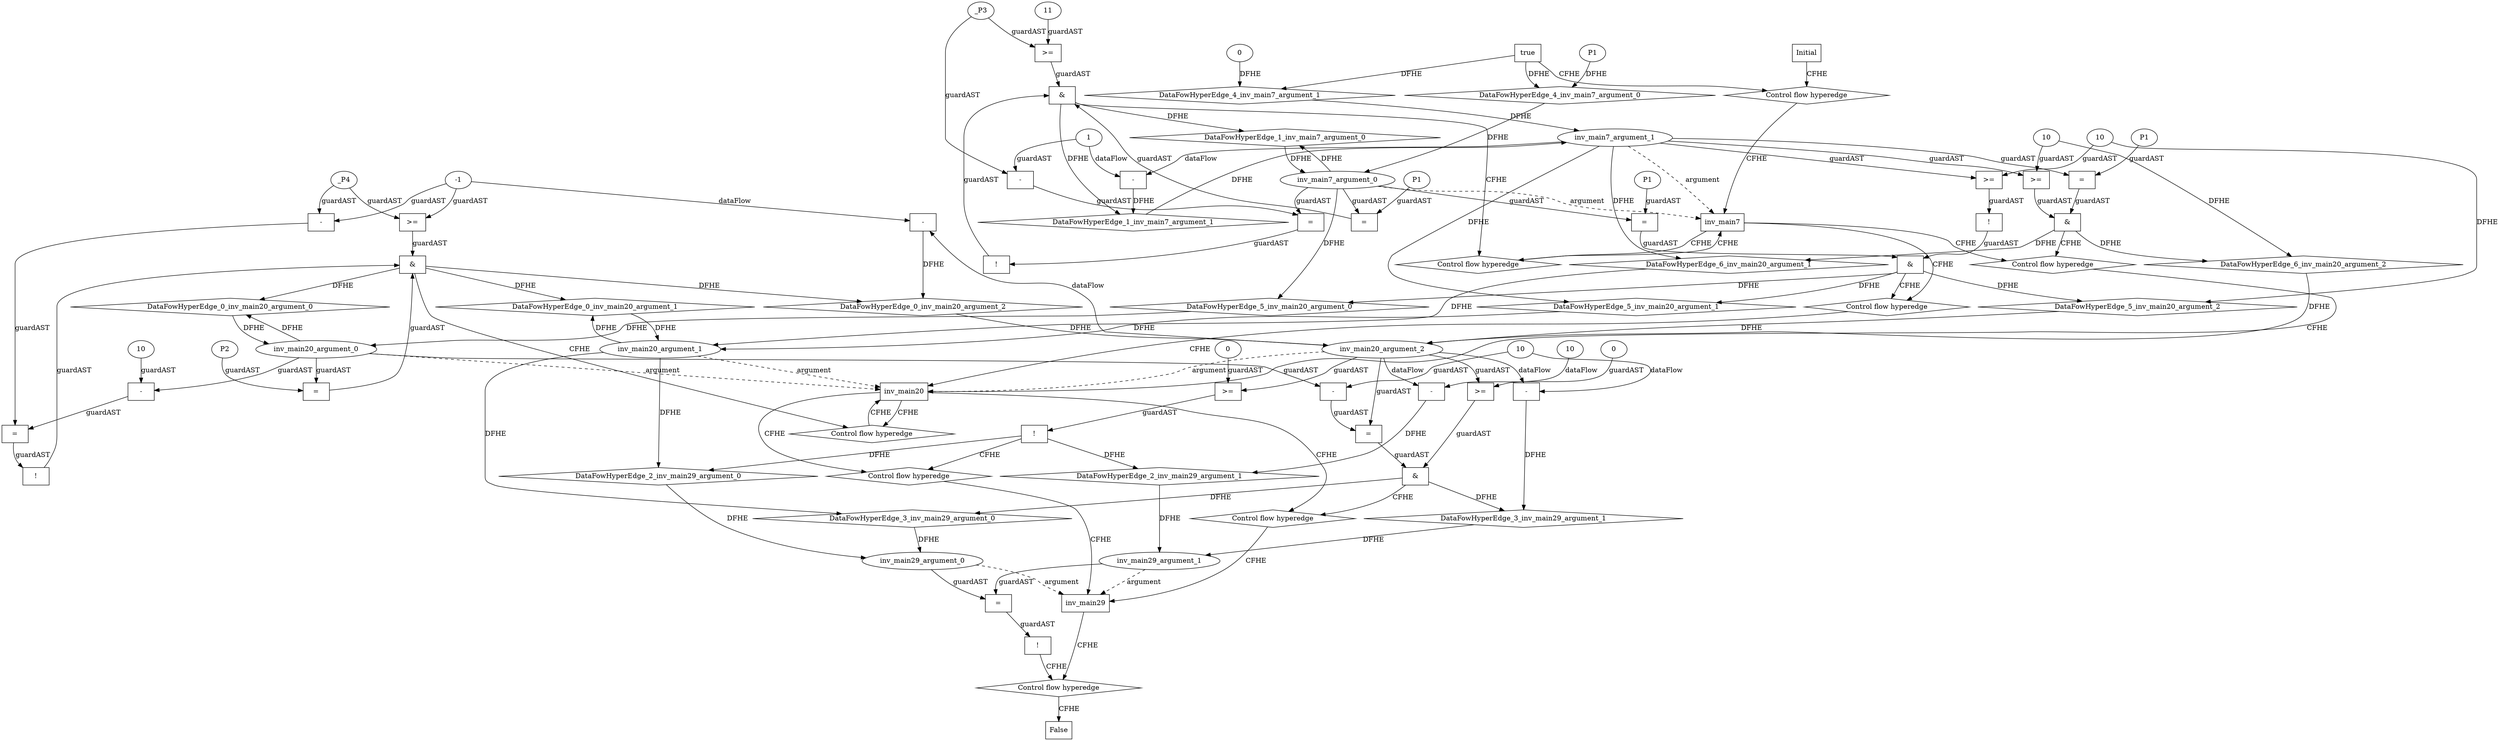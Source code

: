// Horn Graph
digraph {
	"xxxinv_main20___inv_main20_0xxxdataFlow_0_node_0" [label="-"  nodeName="xxxinv_main20___inv_main20_0xxxdataFlow_0_node_0" class=Operator GNNNodeID=3 shape=rect]
	"xxxinv_main20___inv_main20_0xxxdataFlow_0_node_2" [label="-1"  nodeName="xxxinv_main20___inv_main20_0xxxdataFlow_0_node_2" class=IdealInt GNNNodeID=4]
		"inv_main20_argument_2" -> "xxxinv_main20___inv_main20_0xxxdataFlow_0_node_0" [ label="dataFlow"]
		"xxxinv_main20___inv_main20_0xxxdataFlow_0_node_2" -> "xxxinv_main20___inv_main20_0xxxdataFlow_0_node_0" [ label="dataFlow"]
	"xxxinv_main20___inv_main20_0xxxguard_0_node_0" [label="!"  nodeName="xxxinv_main20___inv_main20_0xxxguard_0_node_0" class=Operator GNNNodeID=5 shape=rect]
	"xxxinv_main20___inv_main20_0xxxguard_0_node_1" [label="="  nodeName="xxxinv_main20___inv_main20_0xxxguard_0_node_1" class=Operator GNNNodeID=6 shape=rect]
	"xxxinv_main20___inv_main20_0xxxguard_0_node_2" [label="-"  nodeName="xxxinv_main20___inv_main20_0xxxguard_0_node_2" class=Operator GNNNodeID=7 shape=rect]
	"xxxinv_main20___inv_main20_0xxxguard_0_node_3" [label="_P4"  nodeName="xxxinv_main20___inv_main20_0xxxguard_0_node_3" class=symbolicConstant GNNNodeID=8]
	"xxxinv_main20___inv_main20_0xxxguard_0_node_5" [label="-"  nodeName="xxxinv_main20___inv_main20_0xxxguard_0_node_5" class=Operator GNNNodeID=9 shape=rect]
	"xxxinv_main20___inv_main20_0xxxguard_0_node_6" [label="10"  nodeName="xxxinv_main20___inv_main20_0xxxguard_0_node_6" class=IdealInt GNNNodeID=10]
		"xxxinv_main20___inv_main20_0xxxguard_0_node_1" -> "xxxinv_main20___inv_main20_0xxxguard_0_node_0" [ label="guardAST"]
		"xxxinv_main20___inv_main20_0xxxguard_0_node_2" -> "xxxinv_main20___inv_main20_0xxxguard_0_node_1" [ label="guardAST"]
		"xxxinv_main20___inv_main20_0xxxguard_0_node_5" -> "xxxinv_main20___inv_main20_0xxxguard_0_node_1" [ label="guardAST"]
		"xxxinv_main20___inv_main20_0xxxguard_0_node_3" -> "xxxinv_main20___inv_main20_0xxxguard_0_node_2" [ label="guardAST"]
		"xxxinv_main20___inv_main20_0xxxdataFlow_0_node_2" -> "xxxinv_main20___inv_main20_0xxxguard_0_node_2" [ label="guardAST"]
		"xxxinv_main20___inv_main20_0xxxguard_0_node_6" -> "xxxinv_main20___inv_main20_0xxxguard_0_node_5" [ label="guardAST"]
		"inv_main20_argument_0" -> "xxxinv_main20___inv_main20_0xxxguard_0_node_5" [ label="guardAST"]
	"xxxinv_main20___inv_main20_0xxxguard1_node_0" [label=">="  nodeName="xxxinv_main20___inv_main20_0xxxguard1_node_0" class=Operator GNNNodeID=11 shape=rect]
		"xxxinv_main20___inv_main20_0xxxguard_0_node_3" -> "xxxinv_main20___inv_main20_0xxxguard1_node_0" [ label="guardAST"]
		"xxxinv_main20___inv_main20_0xxxdataFlow_0_node_2" -> "xxxinv_main20___inv_main20_0xxxguard1_node_0" [ label="guardAST"]
	"xxxinv_main20___inv_main20_0xxxguard2_node_0" [label="="  nodeName="xxxinv_main20___inv_main20_0xxxguard2_node_0" class=Operator GNNNodeID=12 shape=rect]
	"xxxinv_main20___inv_main20_0xxxguard2_node_1" [label="P2"  nodeName="xxxinv_main20___inv_main20_0xxxguard2_node_1" class=symbolicConstant GNNNodeID=13]
		"xxxinv_main20___inv_main20_0xxxguard2_node_1" -> "xxxinv_main20___inv_main20_0xxxguard2_node_0" [ label="guardAST"]
		"inv_main20_argument_0" -> "xxxinv_main20___inv_main20_0xxxguard2_node_0" [ label="guardAST"]
	"xxxinv_main7___inv_main7_1xxxdataFlow_0_node_0" [label="-"  nodeName="xxxinv_main7___inv_main7_1xxxdataFlow_0_node_0" class=Operator GNNNodeID=16 shape=rect]
	"xxxinv_main7___inv_main7_1xxxdataFlow_0_node_2" [label="1"  nodeName="xxxinv_main7___inv_main7_1xxxdataFlow_0_node_2" class=IdealInt GNNNodeID=17]
		"inv_main7_argument_1" -> "xxxinv_main7___inv_main7_1xxxdataFlow_0_node_0" [ label="dataFlow"]
		"xxxinv_main7___inv_main7_1xxxdataFlow_0_node_2" -> "xxxinv_main7___inv_main7_1xxxdataFlow_0_node_0" [ label="dataFlow"]
	"xxxinv_main7___inv_main7_1xxxguard_0_node_0" [label=">="  nodeName="xxxinv_main7___inv_main7_1xxxguard_0_node_0" class=Operator GNNNodeID=18 shape=rect]
	"xxxinv_main7___inv_main7_1xxxguard_0_node_1" [label="11"  nodeName="xxxinv_main7___inv_main7_1xxxguard_0_node_1" class=IdealInt GNNNodeID=19]
	"xxxinv_main7___inv_main7_1xxxguard_0_node_2" [label="_P3"  nodeName="xxxinv_main7___inv_main7_1xxxguard_0_node_2" class=symbolicConstant GNNNodeID=20]
		"xxxinv_main7___inv_main7_1xxxguard_0_node_1" -> "xxxinv_main7___inv_main7_1xxxguard_0_node_0" [ label="guardAST"]
		"xxxinv_main7___inv_main7_1xxxguard_0_node_2" -> "xxxinv_main7___inv_main7_1xxxguard_0_node_0" [ label="guardAST"]
	"xxxinv_main7___inv_main7_1xxxguard1_node_0" [label="!"  nodeName="xxxinv_main7___inv_main7_1xxxguard1_node_0" class=Operator GNNNodeID=21 shape=rect]
	"xxxinv_main7___inv_main7_1xxxguard1_node_1" [label="="  nodeName="xxxinv_main7___inv_main7_1xxxguard1_node_1" class=Operator GNNNodeID=22 shape=rect]
	"xxxinv_main7___inv_main7_1xxxguard1_node_2" [label="-"  nodeName="xxxinv_main7___inv_main7_1xxxguard1_node_2" class=Operator GNNNodeID=23 shape=rect]
		"xxxinv_main7___inv_main7_1xxxguard1_node_1" -> "xxxinv_main7___inv_main7_1xxxguard1_node_0" [ label="guardAST"]
		"xxxinv_main7___inv_main7_1xxxguard1_node_2" -> "xxxinv_main7___inv_main7_1xxxguard1_node_1" [ label="guardAST"]
		"inv_main7_argument_0" -> "xxxinv_main7___inv_main7_1xxxguard1_node_1" [ label="guardAST"]
		"xxxinv_main7___inv_main7_1xxxguard_0_node_2" -> "xxxinv_main7___inv_main7_1xxxguard1_node_2" [ label="guardAST"]
		"xxxinv_main7___inv_main7_1xxxdataFlow_0_node_2" -> "xxxinv_main7___inv_main7_1xxxguard1_node_2" [ label="guardAST"]
	"xxxinv_main7___inv_main7_1xxxguard2_node_0" [label="="  nodeName="xxxinv_main7___inv_main7_1xxxguard2_node_0" class=Operator GNNNodeID=24 shape=rect]
	"xxxinv_main7___inv_main7_1xxxguard2_node_1" [label="P1"  nodeName="xxxinv_main7___inv_main7_1xxxguard2_node_1" class=symbolicConstant GNNNodeID=25]
		"xxxinv_main7___inv_main7_1xxxguard2_node_1" -> "xxxinv_main7___inv_main7_1xxxguard2_node_0" [ label="guardAST"]
		"inv_main7_argument_0" -> "xxxinv_main7___inv_main7_1xxxguard2_node_0" [ label="guardAST"]
	"xxxinv_main29___inv_main20_2xxxdataFlow_0_node_0" [label="-"  nodeName="xxxinv_main29___inv_main20_2xxxdataFlow_0_node_0" class=Operator GNNNodeID=28 shape=rect]
	"xxxinv_main29___inv_main20_2xxxdataFlow_0_node_1" [label="10"  nodeName="xxxinv_main29___inv_main20_2xxxdataFlow_0_node_1" class=IdealInt GNNNodeID=29]
		"xxxinv_main29___inv_main20_2xxxdataFlow_0_node_1" -> "xxxinv_main29___inv_main20_2xxxdataFlow_0_node_0" [ label="dataFlow"]
		"inv_main20_argument_2" -> "xxxinv_main29___inv_main20_2xxxdataFlow_0_node_0" [ label="dataFlow"]
	"xxxinv_main29___inv_main20_2xxxguard_0_node_0" [label="!"  nodeName="xxxinv_main29___inv_main20_2xxxguard_0_node_0" class=Operator GNNNodeID=30 shape=rect]
	"xxxinv_main29___inv_main20_2xxxguard_0_node_1" [label=">="  nodeName="xxxinv_main29___inv_main20_2xxxguard_0_node_1" class=Operator GNNNodeID=31 shape=rect]
	"xxxinv_main29___inv_main20_2xxxguard_0_node_3" [label="0"  nodeName="xxxinv_main29___inv_main20_2xxxguard_0_node_3" class=IdealInt GNNNodeID=32]
		"xxxinv_main29___inv_main20_2xxxguard_0_node_1" -> "xxxinv_main29___inv_main20_2xxxguard_0_node_0" [ label="guardAST"]
		"inv_main20_argument_2" -> "xxxinv_main29___inv_main20_2xxxguard_0_node_1" [ label="guardAST"]
		"xxxinv_main29___inv_main20_2xxxguard_0_node_3" -> "xxxinv_main29___inv_main20_2xxxguard_0_node_1" [ label="guardAST"]
	"xxxinv_main29___inv_main20_3xxxdataFlow_0_node_0" [label="-"  nodeName="xxxinv_main29___inv_main20_3xxxdataFlow_0_node_0" class=Operator GNNNodeID=33 shape=rect]
	"xxxinv_main29___inv_main20_3xxxdataFlow_0_node_1" [label="10"  nodeName="xxxinv_main29___inv_main20_3xxxdataFlow_0_node_1" class=IdealInt GNNNodeID=34]
		"xxxinv_main29___inv_main20_3xxxdataFlow_0_node_1" -> "xxxinv_main29___inv_main20_3xxxdataFlow_0_node_0" [ label="dataFlow"]
		"inv_main20_argument_2" -> "xxxinv_main29___inv_main20_3xxxdataFlow_0_node_0" [ label="dataFlow"]
	"xxxinv_main29___inv_main20_3xxxguard_0_node_0" [label=">="  nodeName="xxxinv_main29___inv_main20_3xxxguard_0_node_0" class=Operator GNNNodeID=35 shape=rect]
	"xxxinv_main29___inv_main20_3xxxguard_0_node_2" [label="0"  nodeName="xxxinv_main29___inv_main20_3xxxguard_0_node_2" class=IdealInt GNNNodeID=36]
		"inv_main20_argument_2" -> "xxxinv_main29___inv_main20_3xxxguard_0_node_0" [ label="guardAST"]
		"xxxinv_main29___inv_main20_3xxxguard_0_node_2" -> "xxxinv_main29___inv_main20_3xxxguard_0_node_0" [ label="guardAST"]
	"xxxinv_main29___inv_main20_3xxxguard1_node_0" [label="="  nodeName="xxxinv_main29___inv_main20_3xxxguard1_node_0" class=Operator GNNNodeID=37 shape=rect]
	"xxxinv_main29___inv_main20_3xxxguard1_node_2" [label="-"  nodeName="xxxinv_main29___inv_main20_3xxxguard1_node_2" class=Operator GNNNodeID=38 shape=rect]
		"inv_main20_argument_2" -> "xxxinv_main29___inv_main20_3xxxguard1_node_0" [ label="guardAST"]
		"xxxinv_main29___inv_main20_3xxxguard1_node_2" -> "xxxinv_main29___inv_main20_3xxxguard1_node_0" [ label="guardAST"]
		"xxxinv_main29___inv_main20_3xxxdataFlow_0_node_1" -> "xxxinv_main29___inv_main20_3xxxguard1_node_2" [ label="guardAST"]
		"inv_main20_argument_0" -> "xxxinv_main29___inv_main20_3xxxguard1_node_2" [ label="guardAST"]
	"xxxinv_main7___Initial_4xxxdataFlow_0_node_0" [label="P1"  nodeName="xxxinv_main7___Initial_4xxxdataFlow_0_node_0" class=symbolicConstant GNNNodeID=39]
	"xxxinv_main7___Initial_4xxxdataFlow1_node_0" [label="0"  nodeName="xxxinv_main7___Initial_4xxxdataFlow1_node_0" class=IdealInt GNNNodeID=40]
	"xxxinv_main20___inv_main7_5xxxdataFlow_0_node_0" [label="10"  nodeName="xxxinv_main20___inv_main7_5xxxdataFlow_0_node_0" class=IdealInt GNNNodeID=41]
	"xxxinv_main20___inv_main7_5xxxguard_0_node_0" [label="!"  nodeName="xxxinv_main20___inv_main7_5xxxguard_0_node_0" class=Operator GNNNodeID=42 shape=rect]
	"xxxinv_main20___inv_main7_5xxxguard_0_node_1" [label=">="  nodeName="xxxinv_main20___inv_main7_5xxxguard_0_node_1" class=Operator GNNNodeID=43 shape=rect]
		"xxxinv_main20___inv_main7_5xxxguard_0_node_1" -> "xxxinv_main20___inv_main7_5xxxguard_0_node_0" [ label="guardAST"]
		"xxxinv_main20___inv_main7_5xxxdataFlow_0_node_0" -> "xxxinv_main20___inv_main7_5xxxguard_0_node_1" [ label="guardAST"]
		"inv_main7_argument_1" -> "xxxinv_main20___inv_main7_5xxxguard_0_node_1" [ label="guardAST"]
	"xxxinv_main20___inv_main7_5xxxguard1_node_0" [label="="  nodeName="xxxinv_main20___inv_main7_5xxxguard1_node_0" class=Operator GNNNodeID=44 shape=rect]
	"xxxinv_main20___inv_main7_5xxxguard1_node_1" [label="P1"  nodeName="xxxinv_main20___inv_main7_5xxxguard1_node_1" class=symbolicConstant GNNNodeID=45]
		"xxxinv_main20___inv_main7_5xxxguard1_node_1" -> "xxxinv_main20___inv_main7_5xxxguard1_node_0" [ label="guardAST"]
		"inv_main7_argument_0" -> "xxxinv_main20___inv_main7_5xxxguard1_node_0" [ label="guardAST"]
	"xxxinv_main20___inv_main7_6xxxdataFlow1_node_0" [label="10"  nodeName="xxxinv_main20___inv_main7_6xxxdataFlow1_node_0" class=IdealInt GNNNodeID=46]
	"xxxinv_main20___inv_main7_6xxxguard_0_node_0" [label=">="  nodeName="xxxinv_main20___inv_main7_6xxxguard_0_node_0" class=Operator GNNNodeID=47 shape=rect]
		"xxxinv_main20___inv_main7_6xxxdataFlow1_node_0" -> "xxxinv_main20___inv_main7_6xxxguard_0_node_0" [ label="guardAST"]
		"inv_main7_argument_1" -> "xxxinv_main20___inv_main7_6xxxguard_0_node_0" [ label="guardAST"]
	"xxxinv_main20___inv_main7_6xxxguard1_node_0" [label="="  nodeName="xxxinv_main20___inv_main7_6xxxguard1_node_0" class=Operator GNNNodeID=48 shape=rect]
	"xxxinv_main20___inv_main7_6xxxguard1_node_1" [label="P1"  nodeName="xxxinv_main20___inv_main7_6xxxguard1_node_1" class=symbolicConstant GNNNodeID=49]
		"xxxinv_main20___inv_main7_6xxxguard1_node_1" -> "xxxinv_main20___inv_main7_6xxxguard1_node_0" [ label="guardAST"]
		"inv_main7_argument_1" -> "xxxinv_main20___inv_main7_6xxxguard1_node_0" [ label="guardAST"]
	"xxxFALSE___inv_main29_7xxxguard_0_node_0" [label="!"  nodeName="xxxFALSE___inv_main29_7xxxguard_0_node_0" class=Operator GNNNodeID=50 shape=rect]
	"xxxFALSE___inv_main29_7xxxguard_0_node_1" [label="="  nodeName="xxxFALSE___inv_main29_7xxxguard_0_node_1" class=Operator GNNNodeID=51 shape=rect]
		"xxxFALSE___inv_main29_7xxxguard_0_node_1" -> "xxxFALSE___inv_main29_7xxxguard_0_node_0" [ label="guardAST"]
		"inv_main29_argument_0" -> "xxxFALSE___inv_main29_7xxxguard_0_node_1" [ label="guardAST"]
		"inv_main29_argument_1" -> "xxxFALSE___inv_main29_7xxxguard_0_node_1" [ label="guardAST"]
	"inv_main20" [label="inv_main20"  nodeName="inv_main20" class=CONTROL GNNNodeID=52 shape="rect"]
	"inv_main29" [label="inv_main29"  nodeName="inv_main29" class=CONTROL GNNNodeID=53 shape="rect"]
	"inv_main7" [label="inv_main7"  nodeName="inv_main7" class=CONTROL GNNNodeID=54 shape="rect"]
	"FALSE" [label="False"  nodeName=False class=CONTROL GNNNodeID=55 shape="rect"]
	"Initial" [label="Initial"  nodeName=Initial class=CONTROL GNNNodeID=56 shape="rect"]
	"ControlFowHyperEdge_0" [label="Control flow hyperedge"  hyperEdgeNodeID=0 nodeName=ControlFowHyperEdge_0 class=controlFlowHyperEdge shape="diamond"]
		"inv_main20" -> ControlFowHyperEdge_0 [ label="CFHE"]
		"ControlFowHyperEdge_0" -> "inv_main20" [ label="CFHE"]
	"ControlFowHyperEdge_1" [label="Control flow hyperedge"  hyperEdgeNodeID=1 nodeName=ControlFowHyperEdge_1 class=controlFlowHyperEdge shape="diamond"]
		"inv_main7" -> ControlFowHyperEdge_1 [ label="CFHE"]
		"ControlFowHyperEdge_1" -> "inv_main7" [ label="CFHE"]
	"ControlFowHyperEdge_2" [label="Control flow hyperedge"  hyperEdgeNodeID=2 nodeName=ControlFowHyperEdge_2 class=controlFlowHyperEdge shape="diamond"]
		"inv_main20" -> ControlFowHyperEdge_2 [ label="CFHE"]
		"ControlFowHyperEdge_2" -> "inv_main29" [ label="CFHE"]
	"ControlFowHyperEdge_3" [label="Control flow hyperedge"  hyperEdgeNodeID=3 nodeName=ControlFowHyperEdge_3 class=controlFlowHyperEdge shape="diamond"]
		"inv_main20" -> ControlFowHyperEdge_3 [ label="CFHE"]
		"ControlFowHyperEdge_3" -> "inv_main29" [ label="CFHE"]
	"ControlFowHyperEdge_4" [label="Control flow hyperedge"  hyperEdgeNodeID=4 nodeName=ControlFowHyperEdge_4 class=controlFlowHyperEdge shape="diamond"]
		"Initial" -> ControlFowHyperEdge_4 [ label="CFHE"]
		"ControlFowHyperEdge_4" -> "inv_main7" [ label="CFHE"]
	"ControlFowHyperEdge_5" [label="Control flow hyperedge"  hyperEdgeNodeID=5 nodeName=ControlFowHyperEdge_5 class=controlFlowHyperEdge shape="diamond"]
		"inv_main7" -> ControlFowHyperEdge_5 [ label="CFHE"]
		"ControlFowHyperEdge_5" -> "inv_main20" [ label="CFHE"]
	"ControlFowHyperEdge_6" [label="Control flow hyperedge"  hyperEdgeNodeID=6 nodeName=ControlFowHyperEdge_6 class=controlFlowHyperEdge shape="diamond"]
		"inv_main7" -> ControlFowHyperEdge_6 [ label="CFHE"]
		"ControlFowHyperEdge_6" -> "inv_main20" [ label="CFHE"]
	"ControlFowHyperEdge_7" [label="Control flow hyperedge"  hyperEdgeNodeID=7 nodeName=ControlFowHyperEdge_7 class=controlFlowHyperEdge shape="diamond"]
		"inv_main29" -> ControlFowHyperEdge_7 [ label="CFHE"]
		"ControlFowHyperEdge_7" -> "FALSE" [ label="CFHE"]
	"inv_main20_argument_0" [label="inv_main20_argument_0"  nodeName=argument0 class=argument shape=oval GNNNodeID=57 head="inv_main20"]
		"inv_main20_argument_0" -> "inv_main20" [ label="argument" style=dashed]
	"inv_main20_argument_1" [label="inv_main20_argument_1"  nodeName=argument1 class=argument shape=oval GNNNodeID=57 head="inv_main20"]
		"inv_main20_argument_1" -> "inv_main20" [ label="argument" style=dashed]
	"inv_main20_argument_2" [label="inv_main20_argument_2"  nodeName=argument2 class=argument shape=oval GNNNodeID=57 head="inv_main20"]
		"inv_main20_argument_2" -> "inv_main20" [ label="argument" style=dashed]
	"inv_main7_argument_0" [label="inv_main7_argument_0"  nodeName=argument0 class=argument shape=oval GNNNodeID=57 head="inv_main7"]
		"inv_main7_argument_0" -> "inv_main7" [ label="argument" style=dashed]
	"inv_main7_argument_1" [label="inv_main7_argument_1"  nodeName=argument1 class=argument shape=oval GNNNodeID=57 head="inv_main7"]
		"inv_main7_argument_1" -> "inv_main7" [ label="argument" style=dashed]
	"inv_main29_argument_0" [label="inv_main29_argument_0"  nodeName=argument0 class=argument shape=oval GNNNodeID=57 head="inv_main29"]
		"inv_main29_argument_0" -> "inv_main29" [ label="argument" style=dashed]
	"inv_main29_argument_1" [label="inv_main29_argument_1"  nodeName=argument1 class=argument shape=oval GNNNodeID=57 head="inv_main29"]
		"inv_main29_argument_1" -> "inv_main29" [ label="argument" style=dashed]
	"xxxinv_main20___inv_main20_0xxx_and" [label="&"  andName="xxxinv_main20___inv_main20_0xxx_and" class=Operator shape=rect]
		"xxxinv_main20___inv_main20_0xxxguard_0_node_0" -> "xxxinv_main20___inv_main20_0xxx_and" [ label="guardAST"]
		"xxxinv_main20___inv_main20_0xxxguard1_node_0" -> "xxxinv_main20___inv_main20_0xxx_and" [ label="guardAST"]
		"xxxinv_main20___inv_main20_0xxxguard2_node_0" -> "xxxinv_main20___inv_main20_0xxx_and" [ label="guardAST"]
		"xxxinv_main20___inv_main20_0xxx_and" -> "ControlFowHyperEdge_0" [ label="CFHE"]
	"xxxinv_main7___inv_main7_1xxx_and" [label="&"  andName="xxxinv_main7___inv_main7_1xxx_and" class=Operator shape=rect]
		"xxxinv_main7___inv_main7_1xxxguard_0_node_0" -> "xxxinv_main7___inv_main7_1xxx_and" [ label="guardAST"]
		"xxxinv_main7___inv_main7_1xxxguard1_node_0" -> "xxxinv_main7___inv_main7_1xxx_and" [ label="guardAST"]
		"xxxinv_main7___inv_main7_1xxxguard2_node_0" -> "xxxinv_main7___inv_main7_1xxx_and" [ label="guardAST"]
		"xxxinv_main7___inv_main7_1xxx_and" -> "ControlFowHyperEdge_1" [ label="CFHE"]
		"xxxinv_main29___inv_main20_2xxxguard_0_node_0" -> "ControlFowHyperEdge_2" [ label="CFHE"]
	"xxxinv_main29___inv_main20_3xxx_and" [label="&"  andName="xxxinv_main29___inv_main20_3xxx_and" class=Operator shape=rect]
		"xxxinv_main29___inv_main20_3xxxguard_0_node_0" -> "xxxinv_main29___inv_main20_3xxx_and" [ label="guardAST"]
		"xxxinv_main29___inv_main20_3xxxguard1_node_0" -> "xxxinv_main29___inv_main20_3xxx_and" [ label="guardAST"]
		"xxxinv_main29___inv_main20_3xxx_and" -> "ControlFowHyperEdge_3" [ label="CFHE"]
	"true_4" [label="true"  nodeName="true_4" class=true shape=rect]
		"true_4" -> "ControlFowHyperEdge_4" [ label="CFHE"]
	"xxxinv_main20___inv_main7_5xxx_and" [label="&"  andName="xxxinv_main20___inv_main7_5xxx_and" class=Operator shape=rect]
		"xxxinv_main20___inv_main7_5xxxguard_0_node_0" -> "xxxinv_main20___inv_main7_5xxx_and" [ label="guardAST"]
		"xxxinv_main20___inv_main7_5xxxguard1_node_0" -> "xxxinv_main20___inv_main7_5xxx_and" [ label="guardAST"]
		"xxxinv_main20___inv_main7_5xxx_and" -> "ControlFowHyperEdge_5" [ label="CFHE"]
	"xxxinv_main20___inv_main7_6xxx_and" [label="&"  andName="xxxinv_main20___inv_main7_6xxx_and" class=Operator shape=rect]
		"xxxinv_main20___inv_main7_6xxxguard_0_node_0" -> "xxxinv_main20___inv_main7_6xxx_and" [ label="guardAST"]
		"xxxinv_main20___inv_main7_6xxxguard1_node_0" -> "xxxinv_main20___inv_main7_6xxx_and" [ label="guardAST"]
		"xxxinv_main20___inv_main7_6xxx_and" -> "ControlFowHyperEdge_6" [ label="CFHE"]
		"xxxFALSE___inv_main29_7xxxguard_0_node_0" -> "ControlFowHyperEdge_7" [ label="CFHE"]
		"inv_main20_argument_0" -> "DataFowHyperEdge_0_inv_main20_argument_0" [ label="DFHE"]
	"DataFowHyperEdge_0_inv_main20_argument_0" [label="DataFowHyperEdge_0_inv_main20_argument_0"  nodeName="DataFowHyperEdge_0_inv_main20_argument_0" class=DataFlowHyperedge shape=diamond]
		"DataFowHyperEdge_0_inv_main20_argument_0" -> "inv_main20_argument_0" [ label="DFHE"]
		"xxxinv_main20___inv_main20_0xxx_and" -> "DataFowHyperEdge_0_inv_main20_argument_0" [ label="DFHE"]
		"inv_main20_argument_1" -> "DataFowHyperEdge_0_inv_main20_argument_1" [ label="DFHE"]
	"DataFowHyperEdge_0_inv_main20_argument_1" [label="DataFowHyperEdge_0_inv_main20_argument_1"  nodeName="DataFowHyperEdge_0_inv_main20_argument_1" class=DataFlowHyperedge shape=diamond]
		"DataFowHyperEdge_0_inv_main20_argument_1" -> "inv_main20_argument_1" [ label="DFHE"]
		"xxxinv_main20___inv_main20_0xxx_and" -> "DataFowHyperEdge_0_inv_main20_argument_1" [ label="DFHE"]
		"inv_main7_argument_0" -> "DataFowHyperEdge_1_inv_main7_argument_0" [ label="DFHE"]
	"DataFowHyperEdge_1_inv_main7_argument_0" [label="DataFowHyperEdge_1_inv_main7_argument_0"  nodeName="DataFowHyperEdge_1_inv_main7_argument_0" class=DataFlowHyperedge shape=diamond]
		"DataFowHyperEdge_1_inv_main7_argument_0" -> "inv_main7_argument_0" [ label="DFHE"]
		"xxxinv_main7___inv_main7_1xxx_and" -> "DataFowHyperEdge_1_inv_main7_argument_0" [ label="DFHE"]
		"inv_main20_argument_1" -> "DataFowHyperEdge_2_inv_main29_argument_0" [ label="DFHE"]
	"DataFowHyperEdge_2_inv_main29_argument_0" [label="DataFowHyperEdge_2_inv_main29_argument_0"  nodeName="DataFowHyperEdge_2_inv_main29_argument_0" class=DataFlowHyperedge shape=diamond]
		"DataFowHyperEdge_2_inv_main29_argument_0" -> "inv_main29_argument_0" [ label="DFHE"]
		"xxxinv_main29___inv_main20_2xxxguard_0_node_0" -> "DataFowHyperEdge_2_inv_main29_argument_0" [ label="DFHE"]
		"inv_main20_argument_1" -> "DataFowHyperEdge_3_inv_main29_argument_0" [ label="DFHE"]
	"DataFowHyperEdge_3_inv_main29_argument_0" [label="DataFowHyperEdge_3_inv_main29_argument_0"  nodeName="DataFowHyperEdge_3_inv_main29_argument_0" class=DataFlowHyperedge shape=diamond]
		"DataFowHyperEdge_3_inv_main29_argument_0" -> "inv_main29_argument_0" [ label="DFHE"]
		"xxxinv_main29___inv_main20_3xxx_and" -> "DataFowHyperEdge_3_inv_main29_argument_0" [ label="DFHE"]
		"inv_main7_argument_0" -> "DataFowHyperEdge_5_inv_main20_argument_0" [ label="DFHE"]
	"DataFowHyperEdge_5_inv_main20_argument_0" [label="DataFowHyperEdge_5_inv_main20_argument_0"  nodeName="DataFowHyperEdge_5_inv_main20_argument_0" class=DataFlowHyperedge shape=diamond]
		"DataFowHyperEdge_5_inv_main20_argument_0" -> "inv_main20_argument_0" [ label="DFHE"]
		"xxxinv_main20___inv_main7_5xxx_and" -> "DataFowHyperEdge_5_inv_main20_argument_0" [ label="DFHE"]
		"inv_main7_argument_1" -> "DataFowHyperEdge_5_inv_main20_argument_1" [ label="DFHE"]
	"DataFowHyperEdge_5_inv_main20_argument_1" [label="DataFowHyperEdge_5_inv_main20_argument_1"  nodeName="DataFowHyperEdge_5_inv_main20_argument_1" class=DataFlowHyperedge shape=diamond]
		"DataFowHyperEdge_5_inv_main20_argument_1" -> "inv_main20_argument_1" [ label="DFHE"]
		"xxxinv_main20___inv_main7_5xxx_and" -> "DataFowHyperEdge_5_inv_main20_argument_1" [ label="DFHE"]
	"DataFowHyperEdge_0_inv_main20_argument_2" [label="DataFowHyperEdge_0_inv_main20_argument_2"  nodeName="DataFowHyperEdge_0_inv_main20_argument_2" class=DataFlowHyperedge shape=diamond]
		"DataFowHyperEdge_0_inv_main20_argument_2" -> "inv_main20_argument_2" [ label="DFHE"]
		"xxxinv_main20___inv_main20_0xxx_and" -> "DataFowHyperEdge_0_inv_main20_argument_2" [ label="DFHE"]
		"xxxinv_main20___inv_main20_0xxxdataFlow_0_node_0" -> "DataFowHyperEdge_0_inv_main20_argument_2" [ label="DFHE"]
	"DataFowHyperEdge_1_inv_main7_argument_1" [label="DataFowHyperEdge_1_inv_main7_argument_1"  nodeName="DataFowHyperEdge_1_inv_main7_argument_1" class=DataFlowHyperedge shape=diamond]
		"DataFowHyperEdge_1_inv_main7_argument_1" -> "inv_main7_argument_1" [ label="DFHE"]
		"xxxinv_main7___inv_main7_1xxx_and" -> "DataFowHyperEdge_1_inv_main7_argument_1" [ label="DFHE"]
		"xxxinv_main7___inv_main7_1xxxdataFlow_0_node_0" -> "DataFowHyperEdge_1_inv_main7_argument_1" [ label="DFHE"]
	"DataFowHyperEdge_2_inv_main29_argument_1" [label="DataFowHyperEdge_2_inv_main29_argument_1"  nodeName="DataFowHyperEdge_2_inv_main29_argument_1" class=DataFlowHyperedge shape=diamond]
		"DataFowHyperEdge_2_inv_main29_argument_1" -> "inv_main29_argument_1" [ label="DFHE"]
		"xxxinv_main29___inv_main20_2xxxguard_0_node_0" -> "DataFowHyperEdge_2_inv_main29_argument_1" [ label="DFHE"]
		"xxxinv_main29___inv_main20_2xxxdataFlow_0_node_0" -> "DataFowHyperEdge_2_inv_main29_argument_1" [ label="DFHE"]
	"DataFowHyperEdge_3_inv_main29_argument_1" [label="DataFowHyperEdge_3_inv_main29_argument_1"  nodeName="DataFowHyperEdge_3_inv_main29_argument_1" class=DataFlowHyperedge shape=diamond]
		"DataFowHyperEdge_3_inv_main29_argument_1" -> "inv_main29_argument_1" [ label="DFHE"]
		"xxxinv_main29___inv_main20_3xxx_and" -> "DataFowHyperEdge_3_inv_main29_argument_1" [ label="DFHE"]
		"xxxinv_main29___inv_main20_3xxxdataFlow_0_node_0" -> "DataFowHyperEdge_3_inv_main29_argument_1" [ label="DFHE"]
	"DataFowHyperEdge_4_inv_main7_argument_0" [label="DataFowHyperEdge_4_inv_main7_argument_0"  nodeName="DataFowHyperEdge_4_inv_main7_argument_0" class=DataFlowHyperedge shape=diamond]
		"DataFowHyperEdge_4_inv_main7_argument_0" -> "inv_main7_argument_0" [ label="DFHE"]
		"true_4" -> "DataFowHyperEdge_4_inv_main7_argument_0" [ label="DFHE"]
		"xxxinv_main7___Initial_4xxxdataFlow_0_node_0" -> "DataFowHyperEdge_4_inv_main7_argument_0" [ label="DFHE"]
	"DataFowHyperEdge_4_inv_main7_argument_1" [label="DataFowHyperEdge_4_inv_main7_argument_1"  nodeName="DataFowHyperEdge_4_inv_main7_argument_1" class=DataFlowHyperedge shape=diamond]
		"DataFowHyperEdge_4_inv_main7_argument_1" -> "inv_main7_argument_1" [ label="DFHE"]
		"true_4" -> "DataFowHyperEdge_4_inv_main7_argument_1" [ label="DFHE"]
		"xxxinv_main7___Initial_4xxxdataFlow1_node_0" -> "DataFowHyperEdge_4_inv_main7_argument_1" [ label="DFHE"]
	"DataFowHyperEdge_5_inv_main20_argument_2" [label="DataFowHyperEdge_5_inv_main20_argument_2"  nodeName="DataFowHyperEdge_5_inv_main20_argument_2" class=DataFlowHyperedge shape=diamond]
		"DataFowHyperEdge_5_inv_main20_argument_2" -> "inv_main20_argument_2" [ label="DFHE"]
		"xxxinv_main20___inv_main7_5xxx_and" -> "DataFowHyperEdge_5_inv_main20_argument_2" [ label="DFHE"]
		"xxxinv_main20___inv_main7_5xxxdataFlow_0_node_0" -> "DataFowHyperEdge_5_inv_main20_argument_2" [ label="DFHE"]
	"DataFowHyperEdge_6_inv_main20_argument_1" [label="DataFowHyperEdge_6_inv_main20_argument_1"  nodeName="DataFowHyperEdge_6_inv_main20_argument_1" class=DataFlowHyperedge shape=diamond]
		"DataFowHyperEdge_6_inv_main20_argument_1" -> "inv_main20_argument_1" [ label="DFHE"]
		"xxxinv_main20___inv_main7_6xxx_and" -> "DataFowHyperEdge_6_inv_main20_argument_1" [ label="DFHE"]
		"inv_main7_argument_1" -> "DataFowHyperEdge_6_inv_main20_argument_1" [ label="DFHE"]
	"DataFowHyperEdge_6_inv_main20_argument_2" [label="DataFowHyperEdge_6_inv_main20_argument_2"  nodeName="DataFowHyperEdge_6_inv_main20_argument_2" class=DataFlowHyperedge shape=diamond]
		"DataFowHyperEdge_6_inv_main20_argument_2" -> "inv_main20_argument_2" [ label="DFHE"]
		"xxxinv_main20___inv_main7_6xxx_and" -> "DataFowHyperEdge_6_inv_main20_argument_2" [ label="DFHE"]
		"xxxinv_main20___inv_main7_6xxxdataFlow1_node_0" -> "DataFowHyperEdge_6_inv_main20_argument_2" [ label="DFHE"]
}
